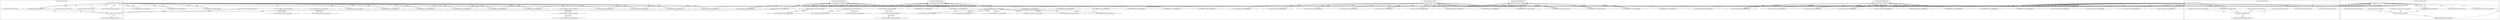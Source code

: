 digraph G {
	"10.1.80.1:34462#ServerID_OuterContainerID"->"1_fwatchdog#ServerID_8665dd9487-xf9d7"[ label="GET" ];
	"1_fwatchdog#ServerID_8665dd9487-xf9d7"->"10.1.80.1:34463#ServerID_OuterContainerID"[ label="RESPONSE" ];
	"10.1.80.1:35652#ServerID_OuterContainerID"->"1_fwatchdog#ServerID_6dcbcc88d5-4tfqr"[ label="GET" ];
	"1_fwatchdog#ServerID_8665dd9487-xf9d7"->"10.1.80.1:34462#ServerID_OuterContainerID"[ label="RESPONSE" ];
	"10.1.80.1:34463#ServerID_OuterContainerID"->"1_fwatchdog#ServerID_8665dd9487-xf9d7"[ label="GET" ];
	"10.1.80.1:35653#ServerID_OuterContainerID"->"1_fwatchdog#ServerID_6dcbcc88d5-4tfqr"[ label="GET" ];
	"10.1.80.1:35630#ServerID_OuterContainerID"->"1_fwatchdog#ServerID_7d8c847bf2c1"[ label="read" ];
	"10.1.80.1:35632#ServerID_OuterContainerID"->"1_fwatchdog#ServerID_7d8c847bf2c1"[ label="read" ];
	"1_fwatchdog#ServerID_7d8c847bf2c1"->"10.1.80.1:35632#ServerID_OuterContainerID"[ label="write" ];
	"1_fwatchdog#ServerID_7d8c847bf2c1"->"10.1.80.1:35630#ServerID_OuterContainerID"[ label="write" ];
	"10.1.80.1:54446#ServerID_OuterContainerID"->"1_fwatchdog#ServerID_2014126f20c6"[ label="read" ];
	"1_fwatchdog#ServerID_2014126f20c6"->"10.1.80.1:54446#ServerID_OuterContainerID"[ label="write" ];
	"10.1.80.1:54444#ServerID_OuterContainerID"->"1_fwatchdog#ServerID_2014126f20c6"[ label="read" ];
	"1_fwatchdog#ServerID_2014126f20c6"->"10.1.80.1:54444#ServerID_OuterContainerID"[ label="write" ];
	"10.1.80.1:34264#ServerID_OuterContainerID"->"1_fwatchdog#ServerID_cb455cab48ff"[ label="read" ];
	"1_fwatchdog#ServerID_cb455cab48ff"->"10.1.80.1:34264#ServerID_OuterContainerID"[ label="write" ];
	"10.1.80.1:34266#ServerID_OuterContainerID"->"1_fwatchdog#ServerID_cb455cab48ff"[ label="read" ];
	"1_fwatchdog#ServerID_cb455cab48ff"->"10.1.80.1:34266#ServerID_OuterContainerID"[ label="write" ];
	"1_fwatchdog#ServerID_6dcbcc88d5-4tfqr"->"10.1.80.1:35653#ServerID_OuterContainerID"[ label="RESPONSE" ];
	"10.1.80.1:54467#ServerID_OuterContainerID"->"1_fwatchdog#ServerID_667d78fb58-htqrm"[ label="GET" ];
	"1_fwatchdog#ServerID_6dcbcc88d5-4tfqr"->"10.1.80.1:35652#ServerID_OuterContainerID"[ label="RESPONSE" ];
	"1_fwatchdog#ServerID_667d78fb58-htqrm"->"10.1.80.1:54467#ServerID_OuterContainerID"[ label="RESPONSE" ];
	"1_fwatchdog#ServerID_667d78fb58-htqrm"->"10.1.80.1:54466#ServerID_OuterContainerID"[ label="RESPONSE" ];
	"10.1.80.1:54466#ServerID_OuterContainerID"->"1_fwatchdog#ServerID_667d78fb58-htqrm"[ label="GET" ];
	"1_fwatchdog#ServerID_76c96688d7-zxd6t"->"10.1.80.1:34288#ServerID_OuterContainerID"[ label="RESPONSE" ];
	"1_fwatchdog#ServerID_76c96688d7-zxd6t"->"10.1.80.1:34290#ServerID_OuterContainerID"[ label="RESPONSE" ];
	"10.1.80.1:34288#ServerID_OuterContainerID"->"1_fwatchdog#ServerID_76c96688d7-zxd6t"[ label="GET" ];
	"10.1.80.1:34290#ServerID_OuterContainerID"->"1_fwatchdog#ServerID_76c96688d7-zxd6t"[ label="GET" ];
	"10.1.80.1:34489#ServerID_OuterContainerID"->"1_fwatchdog#ServerID_8665dd9487-xf9d7"[ label="GET" ];
	"1_fwatchdog#ServerID_8665dd9487-xf9d7"->"10.1.80.1:34489#ServerID_OuterContainerID"[ label="RESPONSE" ];
	"10.1.80.1:34488#ServerID_OuterContainerID"->"1_fwatchdog#ServerID_8665dd9487-xf9d7"[ label="GET" ];
	"1_fwatchdog#ServerID_8665dd9487-xf9d7"->"10.1.80.1:34488#ServerID_OuterContainerID"[ label="RESPONSE" ];
	"10.1.80.247:42880#ServerID_OuterContainerID"->"1_fwatchdog#ServerID_6dcbcc88d5-4tfqr"[ label="POST" ];
	"1_fwatchdog#ServerID_6dcbcc88d5-4tfqr"->"gateway:8080#ServerID_OuterContainerID"[ label="POST" ];
	"1_fwatchdog#ServerID_6dcbcc88d5-4tfqr"->"10.1.80.247:8080#ServerID_OuterContainerID"[ label="POST" ];
	"10.1.80.247:45358#ServerID_OuterContainerID"->"1_fwatchdog#ServerID_8665dd9487-xf9d7"[ label="POST" ];
	"10.1.80.1:35696#ServerID_OuterContainerID"->"1_fwatchdog#ServerID_6dcbcc88d5-4tfqr"[ label="GET" ];
	"10.1.80.1:35698#ServerID_OuterContainerID"->"1_fwatchdog#ServerID_6dcbcc88d5-4tfqr"[ label="GET" ];
	"1_fwatchdog#ServerID_6dcbcc88d5-4tfqr"->"10.1.80.1:35698#ServerID_OuterContainerID"[ label="RESPONSE" ];
	"1_fwatchdog#ServerID_6dcbcc88d5-4tfqr"->"10.1.80.1:35696#ServerID_OuterContainerID"[ label="RESPONSE" ];
	"1_fwatchdog#ServerID_8665dd9487-xf9d7"->"10.1.80.247:45358#ServerID_OuterContainerID"[ label="RESPONSE" ];
	"10.1.80.247:8080#ServerID_OuterContainerID"->"1_fwatchdog#ServerID_6dcbcc88d5-4tfqr"[ label="RESPONSE" ];
	"gateway:8080#ServerID_OuterContainerID"->"1_fwatchdog#ServerID_6dcbcc88d5-4tfqr"[ label="RESPONSE" ];
	"10.1.80.1:54512#ServerID_OuterContainerID"->"1_fwatchdog#ServerID_667d78fb58-htqrm"[ label="GET" ];
	"1_fwatchdog#ServerID_667d78fb58-htqrm"->"10.1.80.1:54512#ServerID_OuterContainerID"[ label="RESPONSE" ];
	"10.1.80.1:54514#ServerID_OuterContainerID"->"1_fwatchdog#ServerID_667d78fb58-htqrm"[ label="GET" ];
	"1_fwatchdog#ServerID_667d78fb58-htqrm"->"10.1.80.1:54514#ServerID_OuterContainerID"[ label="RESPONSE" ];
	"10.1.80.247:36538#ServerID_OuterContainerID"->"1_fwatchdog#ServerID_76c96688d7-zxd6t"[ label="POST" ];
	"1_fwatchdog#ServerID_76c96688d7-zxd6t"->"10.1.80.247:36538#ServerID_OuterContainerID"[ label="RESPONSE" ];
	"1_fwatchdog#ServerID_6dcbcc88d5-4tfqr"->"10.1.80.247:42880#ServerID_OuterContainerID"[ label="RESPONSE" ];
	"10.1.80.1:34346#ServerID_OuterContainerID"->"1_fwatchdog#ServerID_76c96688d7-zxd6t"[ label="GET" ];
	"10.1.80.1:34344#ServerID_OuterContainerID"->"1_fwatchdog#ServerID_76c96688d7-zxd6t"[ label="GET" ];
	"1_fwatchdog#ServerID_76c96688d7-zxd6t"->"10.1.80.1:34346#ServerID_OuterContainerID"[ label="RESPONSE" ];
	"1_fwatchdog#ServerID_76c96688d7-zxd6t"->"10.1.80.1:34344#ServerID_OuterContainerID"[ label="RESPONSE" ];
	"10.1.80.1:34546#ServerID_OuterContainerID"->"1_fwatchdog#ServerID_8665dd9487-xf9d7"[ label="GET" ];
	"1_fwatchdog#ServerID_8665dd9487-xf9d7"->"10.1.80.1:34546#ServerID_OuterContainerID"[ label="RESPONSE" ];
	"10.1.80.1:34548#ServerID_OuterContainerID"->"1_fwatchdog#ServerID_8665dd9487-xf9d7"[ label="GET" ];
	"1_fwatchdog#ServerID_8665dd9487-xf9d7"->"10.1.80.1:34548#ServerID_OuterContainerID"[ label="RESPONSE" ];
	"10.1.80.1:35738#ServerID_OuterContainerID"->"1_fwatchdog#ServerID_6dcbcc88d5-4tfqr"[ label="GET" ];
	"10.1.80.1:35736#ServerID_OuterContainerID"->"1_fwatchdog#ServerID_6dcbcc88d5-4tfqr"[ label="GET" ];
	"1_fwatchdog#ServerID_6dcbcc88d5-4tfqr"->"10.1.80.1:35736#ServerID_OuterContainerID"[ label="RESPONSE" ];
	"1_fwatchdog#ServerID_6dcbcc88d5-4tfqr"->"10.1.80.1:35738#ServerID_OuterContainerID"[ label="RESPONSE" ];
	"10.1.80.1:54554#ServerID_OuterContainerID"->"1_fwatchdog#ServerID_667d78fb58-htqrm"[ label="GET" ];
	"1_fwatchdog#ServerID_667d78fb58-htqrm"->"10.1.80.1:54554#ServerID_OuterContainerID"[ label="RESPONSE" ];
	"10.1.80.1:54552#ServerID_OuterContainerID"->"1_fwatchdog#ServerID_667d78fb58-htqrm"[ label="GET" ];
	"10.1.80.1:34374#ServerID_OuterContainerID"->"1_fwatchdog#ServerID_76c96688d7-zxd6t"[ label="GET" ];
	"1_fwatchdog#ServerID_667d78fb58-htqrm"->"10.1.80.1:54552#ServerID_OuterContainerID"[ label="RESPONSE" ];
	"10.1.80.1:34372#ServerID_OuterContainerID"->"1_fwatchdog#ServerID_76c96688d7-zxd6t"[ label="GET" ];
	"1_fwatchdog#ServerID_76c96688d7-zxd6t"->"10.1.80.1:34374#ServerID_OuterContainerID"[ label="RESPONSE" ];
	"1_fwatchdog#ServerID_76c96688d7-zxd6t"->"10.1.80.1:34372#ServerID_OuterContainerID"[ label="RESPONSE" ];
	"10.1.80.1:34570#ServerID_OuterContainerID"->"1_fwatchdog#ServerID_8665dd9487-xf9d7"[ label="GET" ];
	"1_fwatchdog#ServerID_8665dd9487-xf9d7"->"10.1.80.1:34570#ServerID_OuterContainerID"[ label="RESPONSE" ];
	"10.1.80.1:34572#ServerID_OuterContainerID"->"1_fwatchdog#ServerID_8665dd9487-xf9d7"[ label="GET" ];
	"1_fwatchdog#ServerID_8665dd9487-xf9d7"->"10.1.80.1:34572#ServerID_OuterContainerID"[ label="RESPONSE" ];
	"10.1.80.1:35760#ServerID_OuterContainerID"->"1_fwatchdog#ServerID_6dcbcc88d5-4tfqr"[ label="GET" ];
	"1_fwatchdog#ServerID_6dcbcc88d5-4tfqr"->"10.1.80.1:35760#ServerID_OuterContainerID"[ label="RESPONSE" ];
	"10.1.80.1:35761#ServerID_OuterContainerID"->"1_fwatchdog#ServerID_6dcbcc88d5-4tfqr"[ label="GET" ];
	"1_fwatchdog#ServerID_6dcbcc88d5-4tfqr"->"10.1.80.1:35761#ServerID_OuterContainerID"[ label="RESPONSE" ];
	"10.1.80.1:54574#ServerID_OuterContainerID"->"1_fwatchdog#ServerID_667d78fb58-htqrm"[ label="GET" ];
	"10.1.80.1:54575#ServerID_OuterContainerID"->"1_fwatchdog#ServerID_667d78fb58-htqrm"[ label="GET" ];
	"1_fwatchdog#ServerID_667d78fb58-htqrm"->"10.1.80.1:54574#ServerID_OuterContainerID"[ label="RESPONSE" ];
	"1_fwatchdog#ServerID_667d78fb58-htqrm"->"10.1.80.1:54575#ServerID_OuterContainerID"[ label="RESPONSE" ];
	"10.1.80.1:34399#ServerID_OuterContainerID"->"1_fwatchdog#ServerID_76c96688d7-zxd6t"[ label="GET" ];
	"1_fwatchdog#ServerID_76c96688d7-zxd6t"->"10.1.80.1:34399#ServerID_OuterContainerID"[ label="RESPONSE" ];
	"10.1.80.1:34398#ServerID_OuterContainerID"->"1_fwatchdog#ServerID_76c96688d7-zxd6t"[ label="GET" ];
	"1_fwatchdog#ServerID_76c96688d7-zxd6t"->"10.1.80.1:34398#ServerID_OuterContainerID"[ label="RESPONSE" ];
	"10.1.80.1:34596#ServerID_OuterContainerID"->"1_fwatchdog#ServerID_8665dd9487-xf9d7"[ label="GET" ];
	"1_fwatchdog#ServerID_8665dd9487-xf9d7"->"10.1.80.1:34596#ServerID_OuterContainerID"[ label="RESPONSE" ];
	"10.1.80.1:34598#ServerID_OuterContainerID"->"1_fwatchdog#ServerID_8665dd9487-xf9d7"[ label="GET" ];
	"1_fwatchdog#ServerID_8665dd9487-xf9d7"->"10.1.80.1:34598#ServerID_OuterContainerID"[ label="RESPONSE" ];
	"10.1.80.1:34463#ServerID_OuterContainerID"->"1_fwatchdog#ServerID_446fa7743022"[ label="read" ];
	"10.1.80.1:34462#ServerID_OuterContainerID"->"1_fwatchdog#ServerID_446fa7743022"[ label="read" ];
	"1_fwatchdog#ServerID_446fa7743022"->"10.1.80.1:34462#ServerID_OuterContainerID"[ label="write" ];
	"1_fwatchdog#ServerID_446fa7743022"->"10.1.80.1:34463#ServerID_OuterContainerID"[ label="write" ];
	"10.1.80.1:35653#ServerID_OuterContainerID"->"1_fwatchdog#ServerID_7d8c847bf2c1"[ label="read" ];
	"1_fwatchdog#ServerID_7d8c847bf2c1"->"10.1.80.1:35653#ServerID_OuterContainerID"[ label="write" ];
	"10.1.80.1:35652#ServerID_OuterContainerID"->"1_fwatchdog#ServerID_7d8c847bf2c1"[ label="read" ];
	"1_fwatchdog#ServerID_7d8c847bf2c1"->"10.1.80.1:35652#ServerID_OuterContainerID"[ label="write" ];
	"10.1.80.1:54467#ServerID_OuterContainerID"->"1_fwatchdog#ServerID_2014126f20c6"[ label="read" ];
	"10.1.80.1:54466#ServerID_OuterContainerID"->"1_fwatchdog#ServerID_2014126f20c6"[ label="read" ];
	"1_fwatchdog#ServerID_2014126f20c6"->"10.1.80.1:54466#ServerID_OuterContainerID"[ label="write" ];
	"1_fwatchdog#ServerID_2014126f20c6"->"10.1.80.1:54467#ServerID_OuterContainerID"[ label="write" ];
	"10.1.80.1:34288#ServerID_OuterContainerID"->"1_fwatchdog#ServerID_cb455cab48ff"[ label="read" ];
	"1_fwatchdog#ServerID_cb455cab48ff"->"10.1.80.1:34288#ServerID_OuterContainerID"[ label="write" ];
	"10.1.80.1:34290#ServerID_OuterContainerID"->"1_fwatchdog#ServerID_cb455cab48ff"[ label="read" ];
	"1_fwatchdog#ServerID_cb455cab48ff"->"10.1.80.1:34290#ServerID_OuterContainerID"[ label="write" ];
	"10.1.80.1:34488#ServerID_OuterContainerID"->"1_fwatchdog#ServerID_446fa7743022"[ label="read" ];
	"10.1.80.1:34489#ServerID_OuterContainerID"->"1_fwatchdog#ServerID_446fa7743022"[ label="read" ];
	"1_fwatchdog#ServerID_446fa7743022"->"10.1.80.1:34489#ServerID_OuterContainerID"[ label="write" ];
	"1_fwatchdog#ServerID_7d8c847bf2c1"->"pipe:[339148523]#ServerID_7d8c847bf2c1"[ label="write" ];
	"1_fwatchdog#ServerID_446fa7743022"->"10.1.80.1:34488#ServerID_OuterContainerID"[ label="write" ];
	"10.1.80.247:42880#ServerID_OuterContainerID"->"1_fwatchdog#ServerID_7d8c847bf2c1"[ label="read" ];
	"1_fwatchdog#ServerID_7d8c847bf2c1"->"localhost:3000#ServerID_7d8c847bf2c1"[ label="connect" ];
	"localhost:3000#ServerID_7d8c847bf2c1"->"1_fwatchdog#ServerID_7d8c847bf2c1"[ label="read" ];
	"1_fwatchdog#ServerID_7d8c847bf2c1"->"localhost:3000#ServerID_7d8c847bf2c1"[ label="write" ];
	"localhost:3000#ServerID_7d8c847bf2c1"->"11_node#ServerID_7d8c847bf2c1"[ label="read" ];
	"11_node#ServerID_7d8c847bf2c1"->"pipe:[339149427]#ServerID_7d8c847bf2c1"[ label="write" ];
	"/etc/hosts#ServerID_7d8c847bf2c1"->"11_node#ServerID_7d8c847bf2c1"[ label="read" ];
	"/etc/resolv.conf#ServerID_7d8c847bf2c1"->"11_node#ServerID_7d8c847bf2c1"[ label="read" ];
	"11_node#ServerID_7d8c847bf2c1"->"10.152.183.10:53#ServerID_OuterContainerID"[ label="sendto" ];
	"10.152.183.10:53#ServerID_OuterContainerID"->"11_node#ServerID_7d8c847bf2c1"[ label="recvfrom" ];
	"1_fwatchdog#ServerID_446fa7743022"->"pipe:[339145313]#ServerID_446fa7743022"[ label="write" ];
	"10.1.80.247:45358#ServerID_OuterContainerID"->"1_fwatchdog#ServerID_446fa7743022"[ label="read" ];
	"10.1.80.1:35698#ServerID_OuterContainerID"->"1_fwatchdog#ServerID_7d8c847bf2c1"[ label="read" ];
	"10.1.80.1:35696#ServerID_OuterContainerID"->"1_fwatchdog#ServerID_7d8c847bf2c1"[ label="read" ];
	"11_node#ServerID_7d8c847bf2c1"->"gateway:8080#ServerID_OuterContainerID"[ label="connect" ];
	"1_fwatchdog#ServerID_7d8c847bf2c1"->"10.1.80.1:35698#ServerID_OuterContainerID"[ label="write" ];
	"1_fwatchdog#ServerID_7d8c847bf2c1"->"10.1.80.1:35696#ServerID_OuterContainerID"[ label="write" ];
	"1_fwatchdog#ServerID_446fa7743022"->"localhost:3000#ServerID_446fa7743022"[ label="write" ];
	"1_fwatchdog#ServerID_446fa7743022"->"localhost:3000#ServerID_446fa7743022"[ label="connect" ];
	"localhost:3000#ServerID_446fa7743022"->"1_fwatchdog#ServerID_446fa7743022"[ label="read" ];
	"localhost:3000#ServerID_446fa7743022"->"10_node#ServerID_446fa7743022"[ label="read" ];
	"/home/app/node_modules#ServerID_446fa7743022"->"10_node#ServerID_446fa7743022"[ label="read" ];
	"10_node#ServerID_446fa7743022"->"pipe:[339145624]#ServerID_446fa7743022"[ label="write" ];
	"/etc/localtime#ServerID_446fa7743022"->"10_node#ServerID_446fa7743022"[ label="read" ];
	"/usr/share/zoneinfo/#ServerID_446fa7743022"->"10_node#ServerID_446fa7743022"[ label="read" ];
	"1_fwatchdog#ServerID_446fa7743022"->"pipe:[339145314]#ServerID_446fa7743022"[ label="write" ];
	"gateway:8080#ServerID_OuterContainerID"->"11_node#ServerID_7d8c847bf2c1"[ label="read" ];
	"1_fwatchdog#ServerID_446fa7743022"->"10.1.80.247:45358#ServerID_OuterContainerID"[ label="write" ];
	"10.1.80.1:54512#ServerID_OuterContainerID"->"1_fwatchdog#ServerID_2014126f20c6"[ label="read" ];
	"1_fwatchdog#ServerID_2014126f20c6"->"10.1.80.1:54512#ServerID_OuterContainerID"[ label="write" ];
	"1_fwatchdog#ServerID_2014126f20c6"->"10.1.80.1:54514#ServerID_OuterContainerID"[ label="write" ];
	"10.1.80.1:54514#ServerID_OuterContainerID"->"1_fwatchdog#ServerID_2014126f20c6"[ label="read" ];
	"localhost:3000#ServerID_cb455cab48ff"->"1_fwatchdog#ServerID_cb455cab48ff"[ label="read" ];
	"10.1.80.247:36538#ServerID_OuterContainerID"->"1_fwatchdog#ServerID_cb455cab48ff"[ label="read" ];
	"1_fwatchdog#ServerID_cb455cab48ff"->"localhost:3000#ServerID_cb455cab48ff"[ label="connect" ];
	"1_fwatchdog#ServerID_cb455cab48ff"->"localhost:3000#ServerID_cb455cab48ff"[ label="write" ];
	"17_node#ServerID_cb455cab48ff"->"pipe:[339142620]#ServerID_cb455cab48ff"[ label="write" ];
	"localhost:3000#ServerID_cb455cab48ff"->"17_node#ServerID_cb455cab48ff"[ label="read" ];
	"1_fwatchdog#ServerID_cb455cab48ff"->"pipe:[339143563]#ServerID_cb455cab48ff"[ label="write" ];
	"pipe:[339142620]#ServerID_cb455cab48ff"->"1_fwatchdog#ServerID_cb455cab48ff"[ label="read" ];
	"/home/app/node_modules#ServerID_cb455cab48ff"->"17_node#ServerID_cb455cab48ff"[ label="read" ];
	"/etc/localtime#ServerID_cb455cab48ff"->"17_node#ServerID_cb455cab48ff"[ label="read" ];
	"1_fwatchdog#ServerID_cb455cab48ff"->"/home/app/request.alastor.log#ServerID_cb455cab48ff"[ label="write" ];
	"/usr/share/zoneinfo/#ServerID_cb455cab48ff"->"17_node#ServerID_cb455cab48ff"[ label="read" ];
	"1_fwatchdog#ServerID_cb455cab48ff"->"10.1.80.247:36538#ServerID_OuterContainerID"[ label="write" ];
	"1_fwatchdog#ServerID_7d8c847bf2c1"->"pipe:[339148524]#ServerID_7d8c847bf2c1"[ label="write" ];
	"1_fwatchdog#ServerID_7d8c847bf2c1"->"10.1.80.247:42880#ServerID_OuterContainerID"[ label="write" ];
	"10.1.80.1:34344#ServerID_OuterContainerID"->"1_fwatchdog#ServerID_cb455cab48ff"[ label="read" ];
	"10.1.80.1:34346#ServerID_OuterContainerID"->"1_fwatchdog#ServerID_cb455cab48ff"[ label="read" ];
	"1_fwatchdog#ServerID_cb455cab48ff"->"10.1.80.1:34344#ServerID_OuterContainerID"[ label="write" ];
	"1_fwatchdog#ServerID_cb455cab48ff"->"10.1.80.1:34346#ServerID_OuterContainerID"[ label="write" ];
	"1_fwatchdog#ServerID_446fa7743022"->"10.1.80.1:34546#ServerID_OuterContainerID"[ label="write" ];
	"10.1.80.1:34546#ServerID_OuterContainerID"->"1_fwatchdog#ServerID_446fa7743022"[ label="read" ];
	"10.1.80.1:34548#ServerID_OuterContainerID"->"1_fwatchdog#ServerID_446fa7743022"[ label="read" ];
	"1_fwatchdog#ServerID_446fa7743022"->"10.1.80.1:34548#ServerID_OuterContainerID"[ label="write" ];
	"1_fwatchdog#ServerID_7d8c847bf2c1"->"10.1.80.1:35738#ServerID_OuterContainerID"[ label="write" ];
	"10.1.80.1:35736#ServerID_OuterContainerID"->"1_fwatchdog#ServerID_7d8c847bf2c1"[ label="read" ];
	"10.1.80.1:35738#ServerID_OuterContainerID"->"1_fwatchdog#ServerID_7d8c847bf2c1"[ label="read" ];
	"1_fwatchdog#ServerID_7d8c847bf2c1"->"10.1.80.1:35736#ServerID_OuterContainerID"[ label="write" ];
	"10.1.80.1:54554#ServerID_OuterContainerID"->"1_fwatchdog#ServerID_2014126f20c6"[ label="read" ];
	"10.1.80.1:54552#ServerID_OuterContainerID"->"1_fwatchdog#ServerID_2014126f20c6"[ label="read" ];
	"1_fwatchdog#ServerID_2014126f20c6"->"10.1.80.1:54554#ServerID_OuterContainerID"[ label="write" ];
	"1_fwatchdog#ServerID_2014126f20c6"->"10.1.80.1:54552#ServerID_OuterContainerID"[ label="write" ];
	"10.1.80.1:34372#ServerID_OuterContainerID"->"1_fwatchdog#ServerID_cb455cab48ff"[ label="read" ];
	"10.1.80.1:34374#ServerID_OuterContainerID"->"1_fwatchdog#ServerID_cb455cab48ff"[ label="read" ];
	"1_fwatchdog#ServerID_cb455cab48ff"->"10.1.80.1:34374#ServerID_OuterContainerID"[ label="write" ];
	"10.1.80.1:34570#ServerID_OuterContainerID"->"1_fwatchdog#ServerID_446fa7743022"[ label="read" ];
	"1_fwatchdog#ServerID_446fa7743022"->"10.1.80.1:34570#ServerID_OuterContainerID"[ label="write" ];
	"1_fwatchdog#ServerID_cb455cab48ff"->"10.1.80.1:34372#ServerID_OuterContainerID"[ label="write" ];
	"10.1.80.1:34572#ServerID_OuterContainerID"->"1_fwatchdog#ServerID_446fa7743022"[ label="read" ];
	"1_fwatchdog#ServerID_446fa7743022"->"10.1.80.1:34572#ServerID_OuterContainerID"[ label="write" ];
	"10.1.80.1:35760#ServerID_OuterContainerID"->"1_fwatchdog#ServerID_7d8c847bf2c1"[ label="read" ];
	"1_fwatchdog#ServerID_7d8c847bf2c1"->"10.1.80.1:35760#ServerID_OuterContainerID"[ label="write" ];
	"10.1.80.1:35761#ServerID_OuterContainerID"->"1_fwatchdog#ServerID_7d8c847bf2c1"[ label="read" ];
	"1_fwatchdog#ServerID_7d8c847bf2c1"->"10.1.80.1:35761#ServerID_OuterContainerID"[ label="write" ];
	"10.1.80.1:54575#ServerID_OuterContainerID"->"1_fwatchdog#ServerID_2014126f20c6"[ label="read" ];
	"10.1.80.1:54574#ServerID_OuterContainerID"->"1_fwatchdog#ServerID_2014126f20c6"[ label="read" ];
	"1_fwatchdog#ServerID_2014126f20c6"->"10.1.80.1:54574#ServerID_OuterContainerID"[ label="write" ];
	"1_fwatchdog#ServerID_2014126f20c6"->"10.1.80.1:54575#ServerID_OuterContainerID"[ label="write" ];
	"10.1.80.1:34399#ServerID_OuterContainerID"->"1_fwatchdog#ServerID_cb455cab48ff"[ label="read" ];
	"10.1.80.1:34398#ServerID_OuterContainerID"->"1_fwatchdog#ServerID_cb455cab48ff"[ label="read" ];
	"1_fwatchdog#ServerID_cb455cab48ff"->"10.1.80.1:34399#ServerID_OuterContainerID"[ label="write" ];
	"1_fwatchdog#ServerID_cb455cab48ff"->"10.1.80.1:34398#ServerID_OuterContainerID"[ label="write" ];
	"10.1.80.1:34598#ServerID_OuterContainerID"->"1_fwatchdog#ServerID_446fa7743022"[ label="read" ];
	"10.1.80.1:34596#ServerID_OuterContainerID"->"1_fwatchdog#ServerID_446fa7743022"[ label="read" ];
	"1_fwatchdog#ServerID_446fa7743022"->"10.1.80.1:34596#ServerID_OuterContainerID"[ label="write" ];
	"10.1.80.1:35796#ServerID_OuterContainerID"->"1_fwatchdog#ServerID_7d8c847bf2c1"[ label="read" ];
	"1_fwatchdog#ServerID_7d8c847bf2c1"->"10.1.80.1:35794#ServerID_OuterContainerID"[ label="write" ];
	"10.1.80.1:35794#ServerID_OuterContainerID"->"1_fwatchdog#ServerID_7d8c847bf2c1"[ label="read" ];
	"1_fwatchdog#ServerID_446fa7743022"->"10.1.80.1:34598#ServerID_OuterContainerID"[ label="write" ];
	"1_fwatchdog#ServerID_7d8c847bf2c1"->"10.1.80.1:35796#ServerID_OuterContainerID"[ label="write" ];
	"10.1.80.1:54609#ServerID_OuterContainerID"->"1_fwatchdog#ServerID_2014126f20c6"[ label="read" ];
	"1_fwatchdog#ServerID_2014126f20c6"->"10.1.80.1:54609#ServerID_OuterContainerID"[ label="write" ];
	"10.1.80.1:54608#ServerID_OuterContainerID"->"1_fwatchdog#ServerID_2014126f20c6"[ label="read" ];
	"1_fwatchdog#ServerID_2014126f20c6"->"10.1.80.1:54608#ServerID_OuterContainerID"[ label="write" ];
	"10.1.80.1:34428#ServerID_OuterContainerID"->"1_fwatchdog#ServerID_cb455cab48ff"[ label="read" ];
	"1_fwatchdog#ServerID_cb455cab48ff"->"10.1.80.1:34428#ServerID_OuterContainerID"[ label="write" ];
	"10.1.80.1:34430#ServerID_OuterContainerID"->"1_fwatchdog#ServerID_cb455cab48ff"[ label="read" ];
	"1_fwatchdog#ServerID_cb455cab48ff"->"10.1.80.1:34430#ServerID_OuterContainerID"[ label="write" ];
	"10.1.80.1:38784#ServerID_OuterContainerID"->"10.1.80.233:8000#ServerID_OuterContainerID"[ label="GET" ];
	"10.1.80.233:8000#ServerID_OuterContainerID"->"10.1.80.1:38784#ServerID_OuterContainerID"[ label="RESPONSE" ];
	"10.1.80.245:9093#ServerID_OuterContainerID"->"10.1.80.1:60282#ServerID_OuterContainerID"[ label="RESPONSE" ];
	"10.1.80.1:60282#ServerID_OuterContainerID"->"10.1.80.245:9093#ServerID_OuterContainerID"[ label="GET" ];
	"10.1.80.1:60300#ServerID_OuterContainerID"->"10.1.80.245:9093#ServerID_OuterContainerID"[ label="GET" ];
	"10.1.80.245:9093#ServerID_OuterContainerID"->"10.1.80.1:60300#ServerID_OuterContainerID"[ label="RESPONSE" ];
	"10.1.80.1:4383#ServerID_OuterContainerID"->"10.1.80.247:8080#ServerID_OuterContainerID"[ label="POST" ];
	"10.1.80.247:8080#ServerID_OuterContainerID"->"10.1.80.1:4383#ServerID_OuterContainerID"[ label="RESPONSE" ];
	"10.1.80.247:8080#ServerID_OuterContainerID"->"10.0.88.125:31112#ServerID_OuterContainerID"[ label="RESPONSE" ];
	"10.1.80.247:8082#ServerID_OuterContainerID"->"10.1.80.243:35648#ServerID_OuterContainerID"[ label="RESPONSE" ];
	"10.1.80.243:35648#ServerID_OuterContainerID"->"10.1.80.247:8082#ServerID_OuterContainerID"[ label="GET" ];
	"10.1.80.1:47994#ServerID_OuterContainerID"->"10.1.80.247:8080#ServerID_OuterContainerID"[ label="GET" ];
	"10.1.80.1:47995#ServerID_OuterContainerID"->"10.1.80.247:8080#ServerID_OuterContainerID"[ label="GET" ];
	"10.1.80.247:8080#ServerID_OuterContainerID"->"10.1.80.1:47995#ServerID_OuterContainerID"[ label="RESPONSE" ];
	"10.1.80.247:8080#ServerID_OuterContainerID"->"10.1.80.1:47994#ServerID_OuterContainerID"[ label="RESPONSE" ];
	"10.1.80.1:34694#ServerID_OuterContainerID"->"10.1.80.243:9090#ServerID_OuterContainerID"[ label="GET" ];
	"10.1.80.243:9090#ServerID_OuterContainerID"->"10.1.80.1:34694#ServerID_OuterContainerID"[ label="RESPONSE" ];
	"10.1.80.1:56620#ServerID_OuterContainerID"->"10.1.80.235:8080#ServerID_OuterContainerID"[ label="GET" ];
	"10.1.80.235:8080#ServerID_OuterContainerID"->"10.1.80.1:56620#ServerID_OuterContainerID"[ label="RESPONSE" ];
	"10.1.80.1:60256#ServerID_OuterContainerID"->"10.1.80.233:8000#ServerID_OuterContainerID"[ label="GET" ];
	"10.1.80.233:8000#ServerID_OuterContainerID"->"10.1.80.1:60256#ServerID_OuterContainerID"[ label="RESPONSE" ];
	"10.1.80.1:52146#ServerID_OuterContainerID"->"10.1.80.235:8181#ServerID_OuterContainerID"[ label="GET" ];
	"10.1.80.235:8181#ServerID_OuterContainerID"->"10.1.80.1:52146#ServerID_OuterContainerID"[ label="RESPONSE" ];
	"10.1.80.1:34732#ServerID_OuterContainerID"->"10.1.80.243:9090#ServerID_OuterContainerID"[ label="GET" ];
	"10.1.80.243:9090#ServerID_OuterContainerID"->"10.1.80.1:34732#ServerID_OuterContainerID"[ label="RESPONSE" ];
	"10.1.80.1:48060#ServerID_OuterContainerID"->"10.1.80.247:8080#ServerID_OuterContainerID"[ label="GET" ];
	"10.1.80.1:48062#ServerID_OuterContainerID"->"10.1.80.247:8080#ServerID_OuterContainerID"[ label="GET" ];
	"10.1.80.247:8080#ServerID_OuterContainerID"->"10.1.80.1:48060#ServerID_OuterContainerID"[ label="RESPONSE" ];
	"10.1.80.247:8080#ServerID_OuterContainerID"->"10.1.80.1:48062#ServerID_OuterContainerID"[ label="RESPONSE" ];
	subgraph "clusterServerID_2014126f20c6" {
	label="clusterServerID_2014126f20c6";
	"1_fwatchdog#ServerID_2014126f20c6" [ shape=box ];

}
;
	subgraph "clusterServerID_446fa7743022" {
	label="clusterServerID_446fa7743022";
	"/etc/localtime#ServerID_446fa7743022" [ shape=ellipse ];
	"/home/app/node_modules#ServerID_446fa7743022" [ shape=ellipse ];
	"/usr/share/zoneinfo/#ServerID_446fa7743022" [ shape=ellipse ];
	"10_node#ServerID_446fa7743022" [ shape=box ];
	"1_fwatchdog#ServerID_446fa7743022" [ shape=box ];
	"localhost:3000#ServerID_446fa7743022" [ shape=diamond ];
	"pipe:[339145313]#ServerID_446fa7743022" [ shape=ellipse ];
	"pipe:[339145314]#ServerID_446fa7743022" [ shape=ellipse ];
	"pipe:[339145624]#ServerID_446fa7743022" [ shape=ellipse ];

}
;
	subgraph "clusterServerID_667d78fb58-htqrm" {
	label="clusterServerID_667d78fb58-htqrm";
	"1_fwatchdog#ServerID_667d78fb58-htqrm" [ shape=box ];

}
;
	subgraph "clusterServerID_6dcbcc88d5-4tfqr" {
	label="clusterServerID_6dcbcc88d5-4tfqr";
	"1_fwatchdog#ServerID_6dcbcc88d5-4tfqr" [ shape=box ];

}
;
	subgraph "clusterServerID_76c96688d7-zxd6t" {
	label="clusterServerID_76c96688d7-zxd6t";
	"1_fwatchdog#ServerID_76c96688d7-zxd6t" [ shape=box ];

}
;
	subgraph "clusterServerID_7d8c847bf2c1" {
	label="clusterServerID_7d8c847bf2c1";
	"/etc/hosts#ServerID_7d8c847bf2c1" [ shape=ellipse ];
	"/etc/resolv.conf#ServerID_7d8c847bf2c1" [ shape=ellipse ];
	"11_node#ServerID_7d8c847bf2c1" [ shape=box ];
	"1_fwatchdog#ServerID_7d8c847bf2c1" [ shape=box ];
	"localhost:3000#ServerID_7d8c847bf2c1" [ shape=diamond ];
	"pipe:[339148523]#ServerID_7d8c847bf2c1" [ shape=ellipse ];
	"pipe:[339148524]#ServerID_7d8c847bf2c1" [ shape=ellipse ];
	"pipe:[339149427]#ServerID_7d8c847bf2c1" [ shape=ellipse ];

}
;
	subgraph "clusterServerID_8665dd9487-xf9d7" {
	label="clusterServerID_8665dd9487-xf9d7";
	"1_fwatchdog#ServerID_8665dd9487-xf9d7" [ shape=box ];

}
;
	subgraph "clusterServerID_OuterContainerID" {
	label="clusterServerID_OuterContainerID";
	"10.0.88.125:31112#ServerID_OuterContainerID" [ shape=diamond ];
	"10.1.80.1:34264#ServerID_OuterContainerID" [ shape=diamond ];
	"10.1.80.1:34266#ServerID_OuterContainerID" [ shape=diamond ];
	"10.1.80.1:34288#ServerID_OuterContainerID" [ shape=diamond ];
	"10.1.80.1:34290#ServerID_OuterContainerID" [ shape=diamond ];
	"10.1.80.1:34344#ServerID_OuterContainerID" [ shape=diamond ];
	"10.1.80.1:34346#ServerID_OuterContainerID" [ shape=diamond ];
	"10.1.80.1:34372#ServerID_OuterContainerID" [ shape=diamond ];
	"10.1.80.1:34374#ServerID_OuterContainerID" [ shape=diamond ];
	"10.1.80.1:34398#ServerID_OuterContainerID" [ shape=diamond ];
	"10.1.80.1:34399#ServerID_OuterContainerID" [ shape=diamond ];
	"10.1.80.1:34428#ServerID_OuterContainerID" [ shape=diamond ];
	"10.1.80.1:34430#ServerID_OuterContainerID" [ shape=diamond ];
	"10.1.80.1:34462#ServerID_OuterContainerID" [ shape=diamond ];
	"10.1.80.1:34463#ServerID_OuterContainerID" [ shape=diamond ];
	"10.1.80.1:34488#ServerID_OuterContainerID" [ shape=diamond ];
	"10.1.80.1:34489#ServerID_OuterContainerID" [ shape=diamond ];
	"10.1.80.1:34546#ServerID_OuterContainerID" [ shape=diamond ];
	"10.1.80.1:34548#ServerID_OuterContainerID" [ shape=diamond ];
	"10.1.80.1:34570#ServerID_OuterContainerID" [ shape=diamond ];
	"10.1.80.1:34572#ServerID_OuterContainerID" [ shape=diamond ];
	"10.1.80.1:34596#ServerID_OuterContainerID" [ shape=diamond ];
	"10.1.80.1:34598#ServerID_OuterContainerID" [ shape=diamond ];
	"10.1.80.1:34694#ServerID_OuterContainerID" [ shape=diamond ];
	"10.1.80.1:34732#ServerID_OuterContainerID" [ shape=diamond ];
	"10.1.80.1:35630#ServerID_OuterContainerID" [ shape=diamond ];
	"10.1.80.1:35632#ServerID_OuterContainerID" [ shape=diamond ];
	"10.1.80.1:35652#ServerID_OuterContainerID" [ shape=diamond ];
	"10.1.80.1:35653#ServerID_OuterContainerID" [ shape=diamond ];
	"10.1.80.1:35696#ServerID_OuterContainerID" [ shape=diamond ];
	"10.1.80.1:35698#ServerID_OuterContainerID" [ shape=diamond ];
	"10.1.80.1:35736#ServerID_OuterContainerID" [ shape=diamond ];
	"10.1.80.1:35738#ServerID_OuterContainerID" [ shape=diamond ];
	"10.1.80.1:35760#ServerID_OuterContainerID" [ shape=diamond ];
	"10.1.80.1:35761#ServerID_OuterContainerID" [ shape=diamond ];
	"10.1.80.1:35794#ServerID_OuterContainerID" [ shape=diamond ];
	"10.1.80.1:35796#ServerID_OuterContainerID" [ shape=diamond ];
	"10.1.80.1:38784#ServerID_OuterContainerID" [ shape=diamond ];
	"10.1.80.1:4383#ServerID_OuterContainerID" [ shape=diamond ];
	"10.1.80.1:47994#ServerID_OuterContainerID" [ shape=diamond ];
	"10.1.80.1:47995#ServerID_OuterContainerID" [ shape=diamond ];
	"10.1.80.1:48060#ServerID_OuterContainerID" [ shape=diamond ];
	"10.1.80.1:48062#ServerID_OuterContainerID" [ shape=diamond ];
	"10.1.80.1:52146#ServerID_OuterContainerID" [ shape=diamond ];
	"10.1.80.1:54444#ServerID_OuterContainerID" [ shape=diamond ];
	"10.1.80.1:54446#ServerID_OuterContainerID" [ shape=diamond ];
	"10.1.80.1:54466#ServerID_OuterContainerID" [ shape=diamond ];
	"10.1.80.1:54467#ServerID_OuterContainerID" [ shape=diamond ];
	"10.1.80.1:54512#ServerID_OuterContainerID" [ shape=diamond ];
	"10.1.80.1:54514#ServerID_OuterContainerID" [ shape=diamond ];
	"10.1.80.1:54552#ServerID_OuterContainerID" [ shape=diamond ];
	"10.1.80.1:54554#ServerID_OuterContainerID" [ shape=diamond ];
	"10.1.80.1:54574#ServerID_OuterContainerID" [ shape=diamond ];
	"10.1.80.1:54575#ServerID_OuterContainerID" [ shape=diamond ];
	"10.1.80.1:54608#ServerID_OuterContainerID" [ shape=diamond ];
	"10.1.80.1:54609#ServerID_OuterContainerID" [ shape=diamond ];
	"10.1.80.1:56620#ServerID_OuterContainerID" [ shape=diamond ];
	"10.1.80.1:60256#ServerID_OuterContainerID" [ shape=diamond ];
	"10.1.80.1:60282#ServerID_OuterContainerID" [ shape=diamond ];
	"10.1.80.1:60300#ServerID_OuterContainerID" [ shape=diamond ];
	"10.1.80.233:8000#ServerID_OuterContainerID" [ shape=diamond ];
	"10.1.80.235:8080#ServerID_OuterContainerID" [ shape=diamond ];
	"10.1.80.235:8181#ServerID_OuterContainerID" [ shape=diamond ];
	"10.1.80.243:35648#ServerID_OuterContainerID" [ shape=diamond ];
	"10.1.80.243:9090#ServerID_OuterContainerID" [ shape=diamond ];
	"10.1.80.245:9093#ServerID_OuterContainerID" [ shape=diamond ];
	"10.1.80.247:36538#ServerID_OuterContainerID" [ shape=diamond ];
	"10.1.80.247:42880#ServerID_OuterContainerID" [ shape=diamond ];
	"10.1.80.247:45358#ServerID_OuterContainerID" [ shape=diamond ];
	"10.1.80.247:8080#ServerID_OuterContainerID" [ shape=diamond ];
	"10.1.80.247:8082#ServerID_OuterContainerID" [ shape=diamond ];
	"10.152.183.10:53#ServerID_OuterContainerID" [ shape=diamond ];
	"gateway:8080#ServerID_OuterContainerID" [ shape=diamond ];

}
;
	subgraph "clusterServerID_cb455cab48ff" {
	label="clusterServerID_cb455cab48ff";
	"/etc/localtime#ServerID_cb455cab48ff" [ shape=ellipse ];
	"/home/app/node_modules#ServerID_cb455cab48ff" [ shape=ellipse ];
	"/home/app/request.alastor.log#ServerID_cb455cab48ff" [ shape=ellipse ];
	"/usr/share/zoneinfo/#ServerID_cb455cab48ff" [ shape=ellipse ];
	"17_node#ServerID_cb455cab48ff" [ shape=box ];
	"1_fwatchdog#ServerID_cb455cab48ff" [ shape=box ];
	"localhost:3000#ServerID_cb455cab48ff" [ shape=diamond ];
	"pipe:[339142620]#ServerID_cb455cab48ff" [ shape=ellipse ];
	"pipe:[339143563]#ServerID_cb455cab48ff" [ shape=ellipse ];

}
;

}

